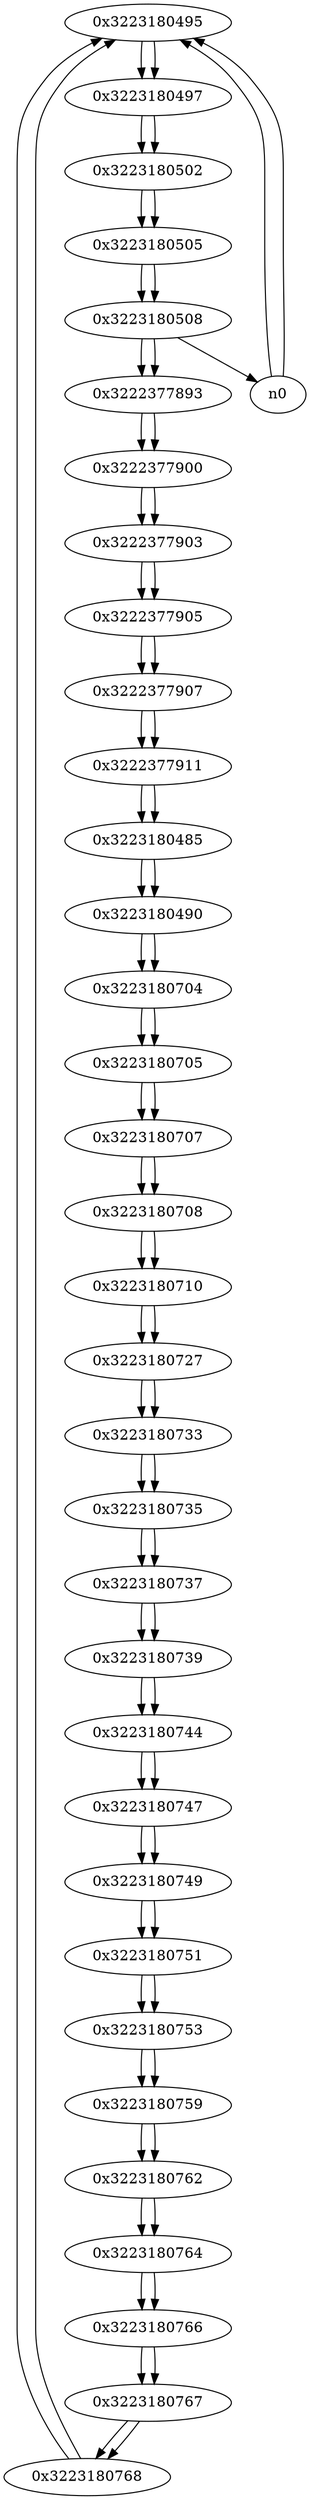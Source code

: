 digraph G{
/* nodes */
  n1 [label="0x3223180495"]
  n2 [label="0x3223180497"]
  n3 [label="0x3223180502"]
  n4 [label="0x3223180505"]
  n5 [label="0x3223180508"]
  n6 [label="0x3222377893"]
  n7 [label="0x3222377900"]
  n8 [label="0x3222377903"]
  n9 [label="0x3222377905"]
  n10 [label="0x3222377907"]
  n11 [label="0x3222377911"]
  n12 [label="0x3223180485"]
  n13 [label="0x3223180490"]
  n14 [label="0x3223180704"]
  n15 [label="0x3223180705"]
  n16 [label="0x3223180707"]
  n17 [label="0x3223180708"]
  n18 [label="0x3223180710"]
  n19 [label="0x3223180727"]
  n20 [label="0x3223180733"]
  n21 [label="0x3223180735"]
  n22 [label="0x3223180737"]
  n23 [label="0x3223180739"]
  n24 [label="0x3223180744"]
  n25 [label="0x3223180747"]
  n26 [label="0x3223180749"]
  n27 [label="0x3223180751"]
  n28 [label="0x3223180753"]
  n29 [label="0x3223180759"]
  n30 [label="0x3223180762"]
  n31 [label="0x3223180764"]
  n32 [label="0x3223180766"]
  n33 [label="0x3223180767"]
  n34 [label="0x3223180768"]
/* edges */
n1 -> n2;
n0 -> n1;
n34 -> n1;
n0 -> n1;
n2 -> n3;
n1 -> n2;
n3 -> n4;
n2 -> n3;
n4 -> n5;
n3 -> n4;
n5 -> n6;
n5 -> n0;
n4 -> n5;
n6 -> n7;
n5 -> n6;
n7 -> n8;
n6 -> n7;
n8 -> n9;
n7 -> n8;
n9 -> n10;
n8 -> n9;
n10 -> n11;
n9 -> n10;
n11 -> n12;
n10 -> n11;
n12 -> n13;
n11 -> n12;
n13 -> n14;
n12 -> n13;
n14 -> n15;
n13 -> n14;
n15 -> n16;
n14 -> n15;
n16 -> n17;
n15 -> n16;
n17 -> n18;
n16 -> n17;
n18 -> n19;
n17 -> n18;
n19 -> n20;
n18 -> n19;
n20 -> n21;
n19 -> n20;
n21 -> n22;
n20 -> n21;
n22 -> n23;
n21 -> n22;
n23 -> n24;
n22 -> n23;
n24 -> n25;
n23 -> n24;
n25 -> n26;
n24 -> n25;
n26 -> n27;
n25 -> n26;
n27 -> n28;
n26 -> n27;
n28 -> n29;
n27 -> n28;
n29 -> n30;
n28 -> n29;
n30 -> n31;
n29 -> n30;
n31 -> n32;
n30 -> n31;
n32 -> n33;
n31 -> n32;
n33 -> n34;
n32 -> n33;
n34 -> n1;
n33 -> n34;
}
